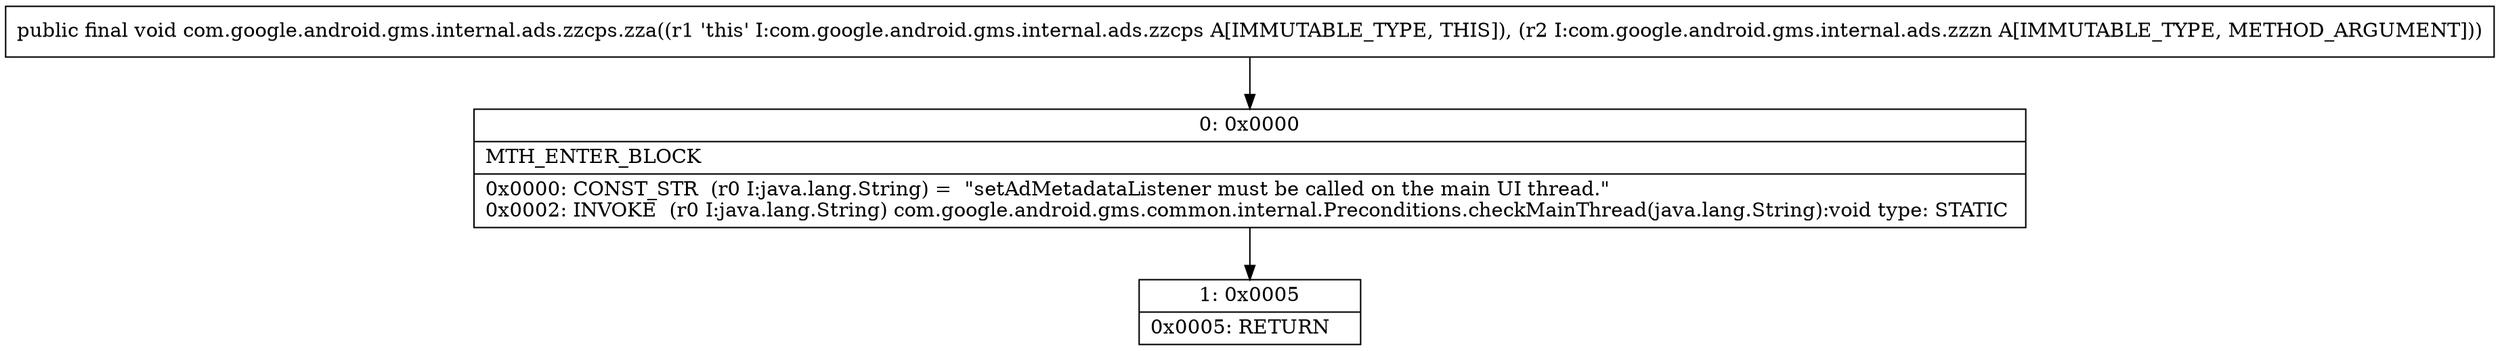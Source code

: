 digraph "CFG forcom.google.android.gms.internal.ads.zzcps.zza(Lcom\/google\/android\/gms\/internal\/ads\/zzzn;)V" {
Node_0 [shape=record,label="{0\:\ 0x0000|MTH_ENTER_BLOCK\l|0x0000: CONST_STR  (r0 I:java.lang.String) =  \"setAdMetadataListener must be called on the main UI thread.\" \l0x0002: INVOKE  (r0 I:java.lang.String) com.google.android.gms.common.internal.Preconditions.checkMainThread(java.lang.String):void type: STATIC \l}"];
Node_1 [shape=record,label="{1\:\ 0x0005|0x0005: RETURN   \l}"];
MethodNode[shape=record,label="{public final void com.google.android.gms.internal.ads.zzcps.zza((r1 'this' I:com.google.android.gms.internal.ads.zzcps A[IMMUTABLE_TYPE, THIS]), (r2 I:com.google.android.gms.internal.ads.zzzn A[IMMUTABLE_TYPE, METHOD_ARGUMENT])) }"];
MethodNode -> Node_0;
Node_0 -> Node_1;
}

